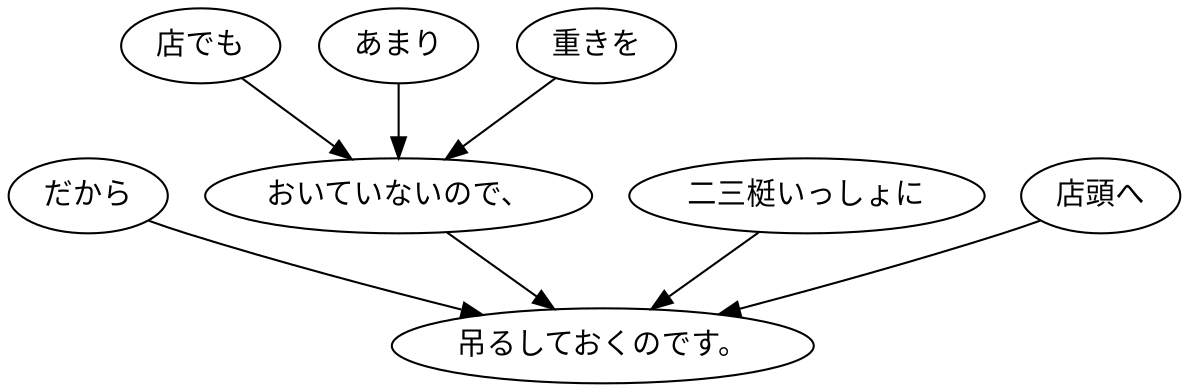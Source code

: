 digraph graph7916 {
	node0 [label="だから"];
	node1 [label="店でも"];
	node2 [label="あまり"];
	node3 [label="重きを"];
	node4 [label="おいていないので、"];
	node5 [label="二三梃いっしょに"];
	node6 [label="店頭へ"];
	node7 [label="吊るしておくのです。"];
	node0 -> node7;
	node1 -> node4;
	node2 -> node4;
	node3 -> node4;
	node4 -> node7;
	node5 -> node7;
	node6 -> node7;
}
